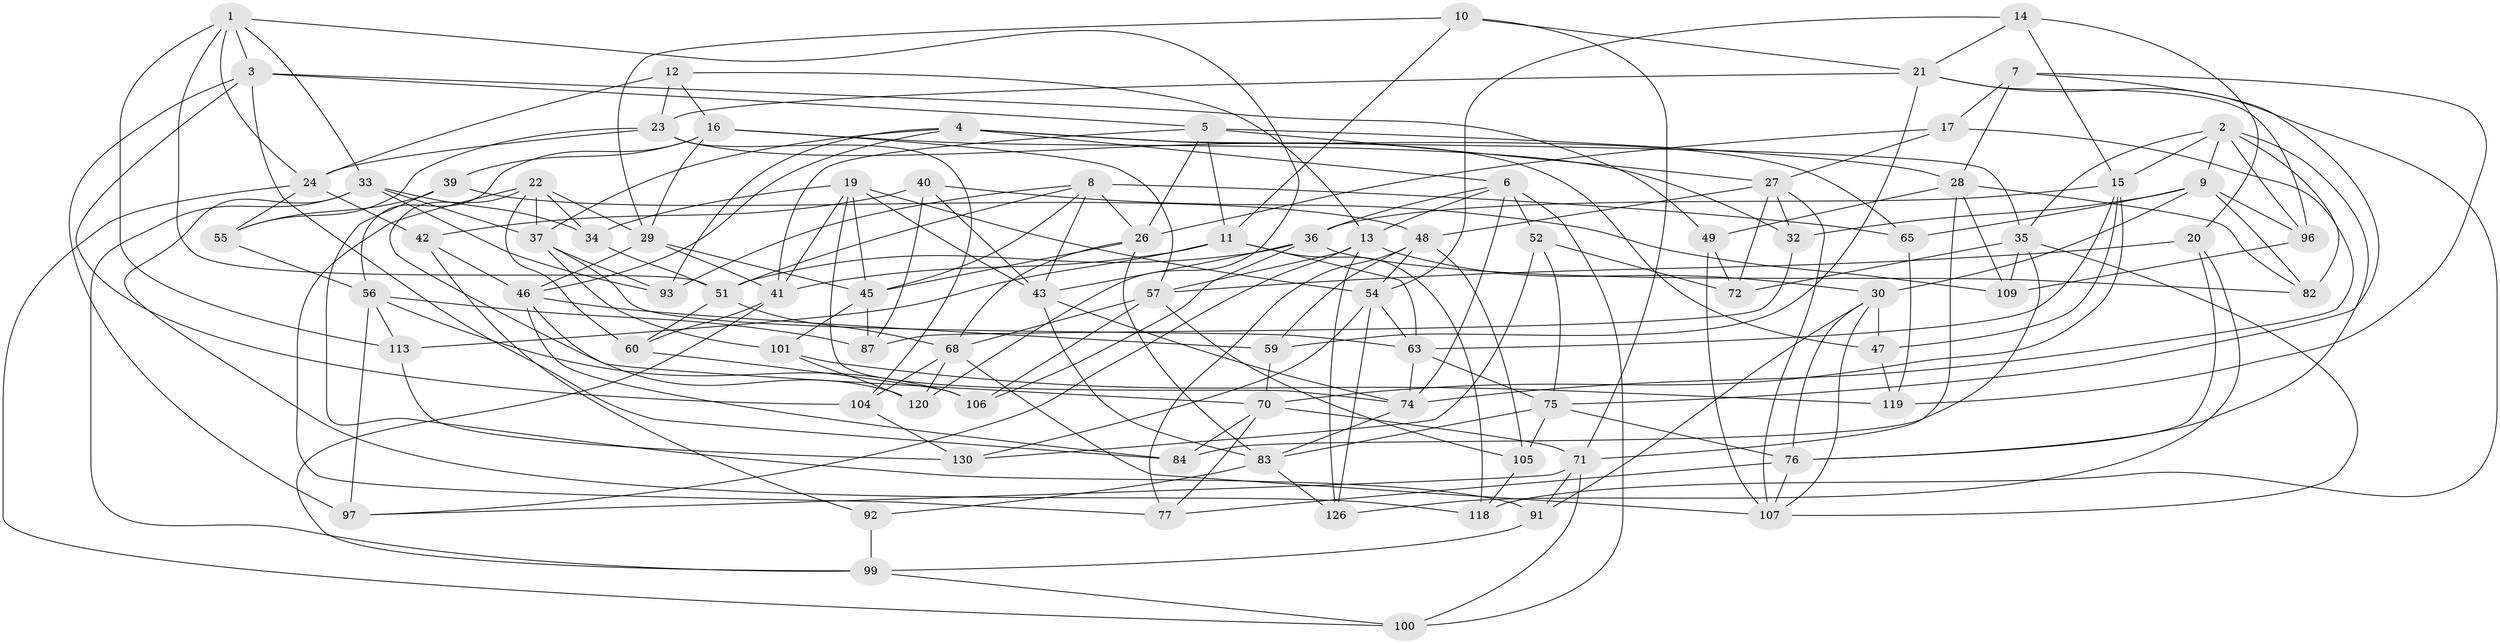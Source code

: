 // original degree distribution, {4: 1.0}
// Generated by graph-tools (version 1.1) at 2025/11/02/27/25 16:11:48]
// undirected, 85 vertices, 214 edges
graph export_dot {
graph [start="1"]
  node [color=gray90,style=filled];
  1 [super="+102"];
  2 [super="+69"];
  3 [super="+18"];
  4 [super="+44"];
  5 [super="+85"];
  6 [super="+117"];
  7;
  8 [super="+58"];
  9 [super="+103"];
  10;
  11 [super="+25"];
  12;
  13 [super="+90"];
  14;
  15 [super="+66"];
  16 [super="+67"];
  17;
  19 [super="+123"];
  20;
  21 [super="+79"];
  22 [super="+128"];
  23 [super="+115"];
  24 [super="+62"];
  26 [super="+111"];
  27 [super="+31"];
  28 [super="+80"];
  29 [super="+125"];
  30 [super="+38"];
  32;
  33 [super="+116"];
  34;
  35 [super="+73"];
  36 [super="+121"];
  37 [super="+61"];
  39;
  40;
  41 [super="+108"];
  42;
  43 [super="+50"];
  45 [super="+86"];
  46 [super="+88"];
  47;
  48 [super="+64"];
  49;
  51 [super="+53"];
  52;
  54 [super="+81"];
  55;
  56 [super="+78"];
  57 [super="+124"];
  59;
  60;
  63 [super="+95"];
  65;
  68 [super="+89"];
  70 [super="+127"];
  71 [super="+98"];
  72;
  74 [super="+110"];
  75 [super="+94"];
  76 [super="+114"];
  77;
  82;
  83 [super="+112"];
  84;
  87;
  91;
  92;
  93;
  96;
  97;
  99 [super="+122"];
  100;
  101;
  104;
  105;
  106;
  107 [super="+129"];
  109;
  113;
  118;
  119;
  120;
  126;
  130;
  1 -- 33;
  1 -- 51;
  1 -- 120;
  1 -- 3;
  1 -- 113;
  1 -- 24;
  2 -- 76;
  2 -- 15;
  2 -- 96;
  2 -- 82;
  2 -- 9;
  2 -- 35;
  3 -- 5;
  3 -- 49;
  3 -- 104;
  3 -- 97;
  3 -- 84;
  4 -- 65;
  4 -- 46;
  4 -- 93;
  4 -- 37;
  4 -- 6;
  4 -- 35;
  5 -- 26;
  5 -- 11;
  5 -- 41;
  5 -- 28;
  5 -- 27;
  6 -- 52;
  6 -- 100;
  6 -- 74;
  6 -- 36;
  6 -- 13;
  7 -- 17;
  7 -- 28;
  7 -- 119;
  7 -- 75;
  8 -- 93;
  8 -- 51;
  8 -- 65;
  8 -- 26;
  8 -- 45;
  8 -- 43;
  9 -- 96;
  9 -- 32;
  9 -- 30;
  9 -- 65;
  9 -- 82;
  10 -- 29;
  10 -- 21;
  10 -- 11;
  10 -- 71;
  11 -- 113;
  11 -- 118;
  11 -- 63;
  11 -- 41;
  12 -- 23;
  12 -- 16;
  12 -- 13;
  12 -- 24;
  13 -- 57;
  13 -- 126;
  13 -- 97;
  13 -- 30;
  14 -- 20;
  14 -- 54;
  14 -- 15;
  14 -- 21;
  15 -- 47;
  15 -- 36;
  15 -- 70;
  15 -- 63;
  16 -- 32;
  16 -- 39;
  16 -- 57;
  16 -- 56;
  16 -- 29;
  17 -- 27;
  17 -- 26;
  17 -- 74;
  19 -- 41;
  19 -- 45;
  19 -- 43;
  19 -- 74;
  19 -- 34;
  19 -- 54;
  20 -- 126;
  20 -- 76;
  20 -- 57;
  21 -- 96;
  21 -- 118;
  21 -- 59;
  21 -- 23;
  22 -- 34;
  22 -- 70;
  22 -- 29;
  22 -- 77;
  22 -- 60;
  22 -- 37;
  23 -- 104;
  23 -- 55;
  23 -- 24;
  23 -- 47;
  24 -- 42;
  24 -- 100;
  24 -- 55;
  26 -- 83;
  26 -- 68;
  26 -- 45;
  27 -- 107;
  27 -- 72;
  27 -- 32;
  27 -- 48;
  28 -- 49;
  28 -- 82;
  28 -- 109;
  28 -- 71;
  29 -- 46;
  29 -- 45;
  29 -- 41;
  30 -- 76;
  30 -- 107;
  30 -- 91;
  30 -- 47;
  32 -- 87;
  33 -- 93;
  33 -- 34;
  33 -- 99;
  33 -- 37;
  33 -- 118;
  34 -- 51;
  35 -- 72;
  35 -- 109;
  35 -- 107;
  35 -- 84;
  36 -- 82;
  36 -- 43;
  36 -- 106;
  36 -- 51;
  37 -- 101;
  37 -- 93;
  37 -- 63;
  39 -- 48;
  39 -- 91;
  39 -- 55;
  40 -- 109;
  40 -- 42;
  40 -- 87;
  40 -- 43;
  41 -- 60;
  41 -- 99;
  42 -- 46;
  42 -- 92;
  43 -- 83;
  43 -- 74;
  45 -- 101;
  45 -- 87;
  46 -- 120;
  46 -- 59;
  46 -- 84;
  47 -- 119;
  48 -- 105;
  48 -- 77;
  48 -- 59;
  48 -- 54;
  49 -- 72;
  49 -- 107;
  51 -- 60;
  51 -- 68;
  52 -- 72;
  52 -- 130;
  52 -- 75;
  54 -- 126;
  54 -- 130;
  54 -- 63;
  55 -- 56;
  56 -- 97;
  56 -- 106;
  56 -- 113;
  56 -- 87;
  57 -- 105;
  57 -- 106;
  57 -- 68;
  59 -- 70;
  60 -- 106;
  63 -- 74;
  63 -- 75;
  65 -- 119;
  68 -- 120;
  68 -- 104;
  68 -- 107;
  70 -- 84;
  70 -- 77;
  70 -- 71;
  71 -- 97;
  71 -- 91;
  71 -- 100;
  74 -- 83;
  75 -- 76;
  75 -- 83;
  75 -- 105;
  76 -- 77;
  76 -- 107;
  83 -- 126;
  83 -- 92;
  91 -- 99;
  92 -- 99 [weight=2];
  96 -- 109;
  99 -- 100;
  101 -- 119;
  101 -- 120;
  104 -- 130;
  105 -- 118;
  113 -- 130;
}
